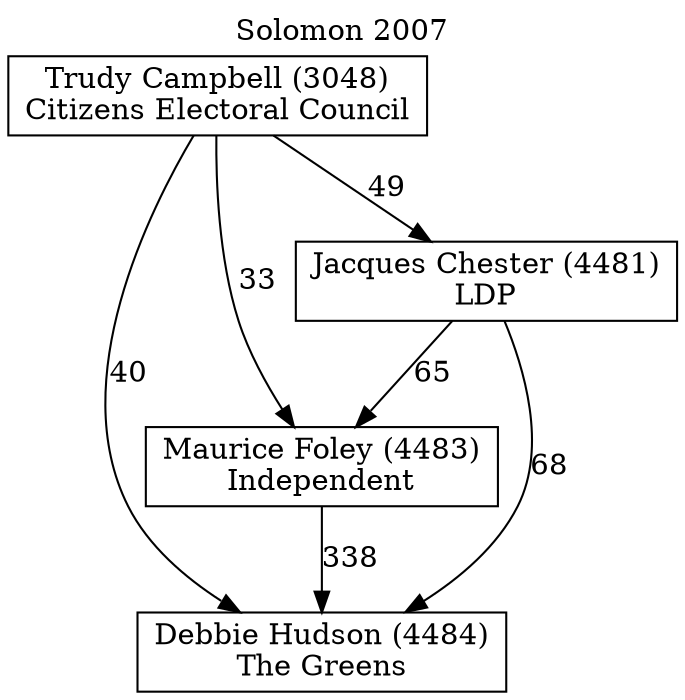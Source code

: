// House preference flow
digraph "Debbie Hudson (4484)_Solomon_2007" {
	graph [label="Solomon 2007" labelloc=t mclimit=10]
	node [shape=box]
	"Debbie Hudson (4484)" [label="Debbie Hudson (4484)
The Greens"]
	"Maurice Foley (4483)" [label="Maurice Foley (4483)
Independent"]
	"Jacques Chester (4481)" [label="Jacques Chester (4481)
LDP"]
	"Trudy Campbell (3048)" [label="Trudy Campbell (3048)
Citizens Electoral Council"]
	"Debbie Hudson (4484)" [label="Debbie Hudson (4484)
The Greens"]
	"Jacques Chester (4481)" [label="Jacques Chester (4481)
LDP"]
	"Trudy Campbell (3048)" [label="Trudy Campbell (3048)
Citizens Electoral Council"]
	"Debbie Hudson (4484)" [label="Debbie Hudson (4484)
The Greens"]
	"Trudy Campbell (3048)" [label="Trudy Campbell (3048)
Citizens Electoral Council"]
	"Trudy Campbell (3048)" [label="Trudy Campbell (3048)
Citizens Electoral Council"]
	"Jacques Chester (4481)" [label="Jacques Chester (4481)
LDP"]
	"Trudy Campbell (3048)" [label="Trudy Campbell (3048)
Citizens Electoral Council"]
	"Trudy Campbell (3048)" [label="Trudy Campbell (3048)
Citizens Electoral Council"]
	"Maurice Foley (4483)" [label="Maurice Foley (4483)
Independent"]
	"Jacques Chester (4481)" [label="Jacques Chester (4481)
LDP"]
	"Trudy Campbell (3048)" [label="Trudy Campbell (3048)
Citizens Electoral Council"]
	"Maurice Foley (4483)" [label="Maurice Foley (4483)
Independent"]
	"Trudy Campbell (3048)" [label="Trudy Campbell (3048)
Citizens Electoral Council"]
	"Trudy Campbell (3048)" [label="Trudy Campbell (3048)
Citizens Electoral Council"]
	"Jacques Chester (4481)" [label="Jacques Chester (4481)
LDP"]
	"Trudy Campbell (3048)" [label="Trudy Campbell (3048)
Citizens Electoral Council"]
	"Trudy Campbell (3048)" [label="Trudy Campbell (3048)
Citizens Electoral Council"]
	"Maurice Foley (4483)" -> "Debbie Hudson (4484)" [label=338]
	"Jacques Chester (4481)" -> "Maurice Foley (4483)" [label=65]
	"Trudy Campbell (3048)" -> "Jacques Chester (4481)" [label=49]
	"Jacques Chester (4481)" -> "Debbie Hudson (4484)" [label=68]
	"Trudy Campbell (3048)" -> "Debbie Hudson (4484)" [label=40]
	"Trudy Campbell (3048)" -> "Maurice Foley (4483)" [label=33]
}
